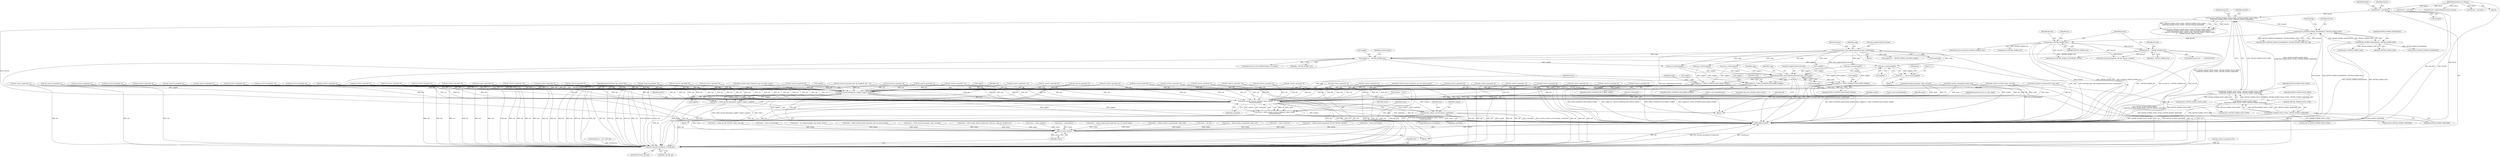digraph "0_linux_c70422f760c120480fee4de6c38804c72aa26bc1_12@array" {
"1000472" [label="(Call,cpu_to_be32(supp[0]))"];
"1000421" [label="(Call,memcpy(supp, nfsd_suppattrs[minorversion], sizeof(supp)))"];
"1000434" [label="(Call,supp[0] &= ~FATTR4_WORD0_ACL)"];
"1000316" [label="(Call,bmval0 &= ~FATTR4_WORD0_ACL)"];
"1000300" [label="(Call,bmval0 & FATTR4_WORD0_ACL)"];
"1000262" [label="(Call,bmval0 & (FATTR4_WORD0_FILEHANDLE | FATTR4_WORD0_FSID))"];
"1000233" [label="(Call,bmval0 & (FATTR4_WORD0_FILES_AVAIL | FATTR4_WORD0_FILES_FREE |\n\t\t\tFATTR4_WORD0_FILES_TOTAL | FATTR4_WORD0_MAXNAME))"];
"1000112" [label="(Call,bmval0 = bmval[0])"];
"1000107" [label="(MethodParameterIn,u32 *bmval)"];
"1000235" [label="(Call,FATTR4_WORD0_FILES_AVAIL | FATTR4_WORD0_FILES_FREE |\n\t\t\tFATTR4_WORD0_FILES_TOTAL | FATTR4_WORD0_MAXNAME)"];
"1000237" [label="(Call,FATTR4_WORD0_FILES_FREE |\n\t\t\tFATTR4_WORD0_FILES_TOTAL | FATTR4_WORD0_MAXNAME)"];
"1000239" [label="(Call,FATTR4_WORD0_FILES_TOTAL | FATTR4_WORD0_MAXNAME)"];
"1000264" [label="(Call,FATTR4_WORD0_FILEHANDLE | FATTR4_WORD0_FSID)"];
"1000468" [label="(Call,*p++ = cpu_to_be32(supp[0]))"];
"1001854" [label="(Call,memcpy(supp, nfsd_suppattrs[minorversion], sizeof(supp)))"];
"1001861" [label="(Call,supp[0] &= NFSD_SUPPATTR_EXCLCREAT_WORD0)"];
"1001878" [label="(Call,nfsd4_encode_bitmap(xdr, supp[0], supp[1], supp[2]))"];
"1001876" [label="(Call,status = nfsd4_encode_bitmap(xdr, supp[0], supp[1], supp[2]))"];
"1001950" [label="(Return,return status;)"];
"1001899" [label="(Call,nfsd4_encode_security_label(xdr, rqstp, context,\n\t\t\t\t\t\t\t\tcontextlen))"];
"1001897" [label="(Call,status = nfsd4_encode_security_label(xdr, rqstp, context,\n\t\t\t\t\t\t\t\tcontextlen))"];
"1001933" [label="(Call,security_release_secctx(context, contextlen))"];
"1001947" [label="(Call,xdr_truncate_encode(xdr, starting_len))"];
"1001866" [label="(Call,supp[1] &= NFSD_SUPPATTR_EXCLCREAT_WORD1)"];
"1001871" [label="(Call,supp[2] &= NFSD_SUPPATTR_EXCLCREAT_WORD2)"];
"1000432" [label="(Identifier,dentry)"];
"1000422" [label="(Identifier,supp)"];
"1001041" [label="(Call,xdr_reserve_space(xdr, 4))"];
"1001160" [label="(Call,xdr_reserve_space(xdr, 8))"];
"1000700" [label="(Call,bmval0 & FATTR4_WORD0_FSID)"];
"1000419" [label="(Block,)"];
"1001959" [label="(Call,status = nfserr_resource)"];
"1000686" [label="(Call,xdr_reserve_space(xdr, 4))"];
"1001183" [label="(Call,xdr_reserve_space(xdr, 8))"];
"1000387" [label="(Call,status = nfsd4_encode_bitmap(xdr, bmval0, bmval1, bmval2))"];
"1001931" [label="(ControlStructure,if (context))"];
"1001519" [label="(Call,xdr_reserve_space(xdr, 8))"];
"1001935" [label="(Identifier,contextlen)"];
"1000550" [label="(Call,status = nfserr_serverfault)"];
"1000233" [label="(Call,bmval0 & (FATTR4_WORD0_FILES_AVAIL | FATTR4_WORD0_FILES_FREE |\n\t\t\tFATTR4_WORD0_FILES_TOTAL | FATTR4_WORD0_MAXNAME))"];
"1000302" [label="(Identifier,FATTR4_WORD0_ACL)"];
"1000532" [label="(Call,xdr_reserve_space(xdr, 4))"];
"1001081" [label="(Call,xdr_reserve_space(xdr, fhp->fh_handle.fh_size + 4))"];
"1000243" [label="(Identifier,bmval1)"];
"1000448" [label="(Call,!supp[2])"];
"1000300" [label="(Call,bmval0 & FATTR4_WORD0_ACL)"];
"1000479" [label="(Identifier,p)"];
"1000406" [label="(Call,xdr_reserve_space(xdr, 4))"];
"1001870" [label="(Identifier,NFSD_SUPPATTR_EXCLCREAT_WORD1)"];
"1001451" [label="(Call,xdr_reserve_space(xdr, 8))"];
"1001861" [label="(Call,supp[0] &= NFSD_SUPPATTR_EXCLCREAT_WORD0)"];
"1001267" [label="(Call,xdr_reserve_space(xdr, 4))"];
"1001879" [label="(Identifier,xdr)"];
"1001950" [label="(Return,return status;)"];
"1000159" [label="(Call,*context = NULL)"];
"1000262" [label="(Call,bmval0 & (FATTR4_WORD0_FILEHANDLE | FATTR4_WORD0_FSID))"];
"1001933" [label="(Call,security_release_secctx(context, contextlen))"];
"1001417" [label="(Call,status = nfsd4_encode_user(xdr, rqstp, stat.uid))"];
"1000844" [label="(Call,xdr_reserve_space(xdr, 4))"];
"1000186" [label="(Call,SVC_NET(rqstp))"];
"1001331" [label="(Call,xdr_reserve_space(xdr, 8))"];
"1001862" [label="(Call,supp[0])"];
"1001878" [label="(Call,nfsd4_encode_bitmap(xdr, supp[0], supp[1], supp[2]))"];
"1001877" [label="(Identifier,status)"];
"1001880" [label="(Call,supp[0])"];
"1000341" [label="(Call,bmval0 & FATTR4_WORD0_SUPPORTED_ATTRS)"];
"1001876" [label="(Call,status = nfsd4_encode_bitmap(xdr, supp[0], supp[1], supp[2]))"];
"1000301" [label="(Identifier,bmval0)"];
"1000326" [label="(Call,status = nfserr_attrnotsupp)"];
"1001890" [label="(Identifier,status)"];
"1000434" [label="(Call,supp[0] &= ~FATTR4_WORD0_ACL)"];
"1001937" [label="(Identifier,acl)"];
"1001583" [label="(Call,xdr_reserve_space(xdr, 8))"];
"1001419" [label="(Call,nfsd4_encode_user(xdr, rqstp, stat.uid))"];
"1000103" [label="(MethodParameterIn,struct xdr_stream *xdr)"];
"1000886" [label="(Call,xdr_reserve_space(xdr, 4))"];
"1001344" [label="(Call,svc_max_payload(rqstp))"];
"1001856" [label="(Call,nfsd_suppattrs[minorversion])"];
"1000137" [label="(Call,starting_len = xdr->buf->len)"];
"1000234" [label="(Identifier,bmval0)"];
"1000124" [label="(Call,bmval2 = bmval[2])"];
"1000318" [label="(Identifier,~FATTR4_WORD0_ACL)"];
"1000261" [label="(Call,(bmval0 & (FATTR4_WORD0_FILEHANDLE | FATTR4_WORD0_FSID)) && !fhp)"];
"1001859" [label="(Call,sizeof(supp))"];
"1000452" [label="(Block,)"];
"1001897" [label="(Call,status = nfsd4_encode_security_label(xdr, rqstp, context,\n\t\t\t\t\t\t\t\tcontextlen))"];
"1001377" [label="(Call,xdr_reserve_space(xdr, 4))"];
"1000435" [label="(Call,supp[0])"];
"1001898" [label="(Identifier,status)"];
"1000268" [label="(Identifier,fhp)"];
"1000306" [label="(Call,nfsd4_get_nfs4_acl(rqstp, dentry, &acl))"];
"1000666" [label="(Call,xdr_reserve_space(xdr, 4))"];
"1000241" [label="(Identifier,FATTR4_WORD0_MAXNAME)"];
"1001678" [label="(Call,xdr_reserve_space(xdr, 12))"];
"1000513" [label="(Call,cpu_to_be32(supp[1]))"];
"1001309" [label="(Call,xdr_reserve_space(xdr, 8))"];
"1000311" [label="(ControlStructure,if (err == -EOPNOTSUPP))"];
"1001713" [label="(Call,xdr_reserve_space(xdr, 12))"];
"1000266" [label="(Identifier,FATTR4_WORD0_FSID)"];
"1001903" [label="(Identifier,contextlen)"];
"1001061" [label="(Call,xdr_reserve_space(xdr, 4))"];
"1001934" [label="(Identifier,context)"];
"1001833" [label="(Call,xdr_reserve_space(xdr, 4))"];
"1000521" [label="(Call,cpu_to_be32(supp[2]))"];
"1000646" [label="(Call,xdr_reserve_space(xdr, 4))"];
"1000286" [label="(Call,status = fh_compose(tempfh, exp, dentry, NULL))"];
"1001945" [label="(ControlStructure,if (status))"];
"1001611" [label="(Call,xdr_reserve_space(xdr, 12))"];
"1001872" [label="(Call,supp[2])"];
"1000473" [label="(Call,supp[0])"];
"1001963" [label="(MethodReturn,RET)"];
"1000299" [label="(ControlStructure,if (bmval0 & FATTR4_WORD0_ACL))"];
"1001206" [label="(Call,nfsd4_encode_fs_locations(xdr, rqstp, exp))"];
"1000428" [label="(ControlStructure,if (!IS_POSIXACL(dentry->d_inode)))"];
"1000113" [label="(Identifier,bmval0)"];
"1001949" [label="(Identifier,starting_len)"];
"1000240" [label="(Identifier,FATTR4_WORD0_FILES_TOTAL)"];
"1001947" [label="(Call,xdr_truncate_encode(xdr, starting_len))"];
"1000505" [label="(Call,cpu_to_be32(supp[0]))"];
"1000236" [label="(Identifier,FATTR4_WORD0_FILES_AVAIL)"];
"1001866" [label="(Call,supp[1] &= NFSD_SUPPATTR_EXCLCREAT_WORD1)"];
"1000822" [label="(Call,xdr_reserve_space(xdr, 4))"];
"1001900" [label="(Identifier,xdr)"];
"1000235" [label="(Call,FATTR4_WORD0_FILES_AVAIL | FATTR4_WORD0_FILES_FREE |\n\t\t\tFATTR4_WORD0_FILES_TOTAL | FATTR4_WORD0_MAXNAME)"];
"1000423" [label="(Call,nfsd_suppattrs[minorversion])"];
"1000488" [label="(Call,xdr_reserve_space(xdr, 16))"];
"1001854" [label="(Call,memcpy(supp, nfsd_suppattrs[minorversion], sizeof(supp)))"];
"1000472" [label="(Call,cpu_to_be32(supp[0]))"];
"1000316" [label="(Call,bmval0 &= ~FATTR4_WORD0_ACL)"];
"1000389" [label="(Call,nfsd4_encode_bitmap(xdr, bmval0, bmval1, bmval2))"];
"1000265" [label="(Identifier,FATTR4_WORD0_FILEHANDLE)"];
"1000421" [label="(Call,memcpy(supp, nfsd_suppattrs[minorversion], sizeof(supp)))"];
"1000305" [label="(Identifier,err)"];
"1000339" [label="(Identifier,bmval2)"];
"1001177" [label="(Call,bmval0 & FATTR4_WORD0_FILES_TOTAL)"];
"1000706" [label="(Call,xdr_reserve_space(xdr, 16))"];
"1001755" [label="(Call,xdr_reserve_space(xdr, 8))"];
"1000195" [label="(Call,nfsd_attrs_supported(minorversion, bmval))"];
"1000112" [label="(Call,bmval0 = bmval[0])"];
"1001116" [label="(Call,xdr_reserve_space(xdr, 8))"];
"1000438" [label="(Identifier,~FATTR4_WORD0_ACL)"];
"1001131" [label="(Call,bmval0 & FATTR4_WORD0_FILES_AVAIL)"];
"1000480" [label="(Call,cpu_to_be32(supp[1]))"];
"1001803" [label="(Call,nfsd4_encode_layout_types(xdr, exp->ex_layout_types))"];
"1001551" [label="(Call,xdr_reserve_space(xdr, 8))"];
"1001816" [label="(Call,status = nfsd4_encode_layout_types(xdr, exp->ex_layout_types))"];
"1001902" [label="(Identifier,context)"];
"1001322" [label="(Call,svc_max_payload(rqstp))"];
"1001137" [label="(Call,xdr_reserve_space(xdr, 8))"];
"1001951" [label="(Identifier,status)"];
"1001433" [label="(Call,status = nfsd4_encode_group(xdr, rqstp, stat.gid))"];
"1000469" [label="(Call,*p++)"];
"1001646" [label="(Call,xdr_reserve_space(xdr, 12))"];
"1000237" [label="(Call,FATTR4_WORD0_FILES_FREE |\n\t\t\tFATTR4_WORD0_FILES_TOTAL | FATTR4_WORD0_MAXNAME)"];
"1001948" [label="(Identifier,xdr)"];
"1000455" [label="(Call,xdr_reserve_space(xdr, 12))"];
"1001001" [label="(Call,xdr_reserve_space(xdr, 4))"];
"1001883" [label="(Call,supp[1])"];
"1001863" [label="(Identifier,supp)"];
"1001281" [label="(Call,bmval0 & FATTR4_WORD0_MAXNAME)"];
"1001871" [label="(Call,supp[2] &= NFSD_SUPPATTR_EXCLCREAT_WORD2)"];
"1000205" [label="(Call,status = fattr_handle_absent_fs(&bmval0, &bmval1, &bmval2, &rdattr_err))"];
"1001867" [label="(Call,supp[1])"];
"1001905" [label="(Identifier,status)"];
"1001901" [label="(Identifier,rqstp)"];
"1001435" [label="(Call,nfsd4_encode_group(xdr, rqstp, stat.gid))"];
"1001154" [label="(Call,bmval0 & FATTR4_WORD0_FILES_FREE)"];
"1000858" [label="(Call,bmval0 & FATTR4_WORD0_ACL)"];
"1000238" [label="(Identifier,FATTR4_WORD0_FILES_FREE)"];
"1001873" [label="(Identifier,supp)"];
"1001865" [label="(Identifier,NFSD_SUPPATTR_EXCLCREAT_WORD0)"];
"1001855" [label="(Identifier,supp)"];
"1000602" [label="(Call,xdr_reserve_space(xdr, 8))"];
"1001021" [label="(Call,xdr_reserve_space(xdr, 4))"];
"1000317" [label="(Identifier,bmval0)"];
"1000567" [label="(Call,xdr_reserve_space(xdr, 4))"];
"1001818" [label="(Call,nfsd4_encode_layout_types(xdr, exp->ex_layout_types))"];
"1000958" [label="(Call,nfsd4_encode_aclname(xdr, rqstp, ace))"];
"1001487" [label="(Call,xdr_reserve_space(xdr, 8))"];
"1001353" [label="(Call,xdr_reserve_space(xdr, 4))"];
"1000442" [label="(Call,supp[2] &= ~FATTR4_WORD2_SECURITY_LABEL)"];
"1000276" [label="(Call,status = nfserr_jukebox)"];
"1000232" [label="(Call,(bmval0 & (FATTR4_WORD0_FILES_AVAIL | FATTR4_WORD0_FILES_FREE |\n\t\t\tFATTR4_WORD0_FILES_TOTAL | FATTR4_WORD0_MAXNAME)) ||\n\t    (bmval1 & (FATTR4_WORD1_SPACE_AVAIL | FATTR4_WORD1_SPACE_FREE |\n\t\t       FATTR4_WORD1_SPACE_TOTAL)))"];
"1000118" [label="(Call,bmval1 = bmval[1])"];
"1000119" [label="(Identifier,bmval1)"];
"1001220" [label="(Call,xdr_reserve_space(xdr, 4))"];
"1001397" [label="(Call,xdr_reserve_space(xdr, 4))"];
"1000973" [label="(Call,xdr_reserve_space(xdr, 4))"];
"1000114" [label="(Call,bmval[0])"];
"1000441" [label="(Identifier,contextsupport)"];
"1000264" [label="(Call,FATTR4_WORD0_FILEHANDLE | FATTR4_WORD0_FSID)"];
"1000107" [label="(MethodParameterIn,u32 *bmval)"];
"1001899" [label="(Call,nfsd4_encode_security_label(xdr, rqstp, context,\n\t\t\t\t\t\t\t\tcontextlen))"];
"1001953" [label="(Call,status = nfserrno(err))"];
"1001896" [label="(Block,)"];
"1001075" [label="(Call,bmval0 & FATTR4_WORD0_FILEHANDLE)"];
"1001801" [label="(Call,status = nfsd4_encode_layout_types(xdr, exp->ex_layout_types))"];
"1000468" [label="(Call,*p++ = cpu_to_be32(supp[0]))"];
"1001868" [label="(Identifier,supp)"];
"1000263" [label="(Identifier,bmval0)"];
"1000426" [label="(Call,sizeof(supp))"];
"1001204" [label="(Call,status = nfsd4_encode_fs_locations(xdr, rqstp, exp))"];
"1001886" [label="(Call,supp[2])"];
"1001875" [label="(Identifier,NFSD_SUPPATTR_EXCLCREAT_WORD2)"];
"1001287" [label="(Call,xdr_reserve_space(xdr, 4))"];
"1001240" [label="(Call,xdr_reserve_space(xdr, 8))"];
"1000625" [label="(Call,xdr_reserve_space(xdr, 8))"];
"1001852" [label="(Block,)"];
"1000802" [label="(Call,xdr_reserve_space(xdr, 4))"];
"1000108" [label="(MethodParameterIn,struct svc_rqst *rqstp)"];
"1001927" [label="(Call,status = nfs_ok)"];
"1000870" [label="(Call,xdr_reserve_space(xdr, 4))"];
"1000956" [label="(Call,status = nfsd4_encode_aclname(xdr, rqstp, ace))"];
"1000239" [label="(Call,FATTR4_WORD0_FILES_TOTAL | FATTR4_WORD0_MAXNAME)"];
"1000921" [label="(Call,xdr_reserve_space(xdr, 4*3))"];
"1000110" [label="(Block,)"];
"1000472" -> "1000468"  [label="AST: "];
"1000472" -> "1000473"  [label="CFG: "];
"1000473" -> "1000472"  [label="AST: "];
"1000468" -> "1000472"  [label="CFG: "];
"1000472" -> "1001963"  [label="DDG: supp[0]"];
"1000472" -> "1000468"  [label="DDG: supp[0]"];
"1000421" -> "1000472"  [label="DDG: supp"];
"1000434" -> "1000472"  [label="DDG: supp[0]"];
"1000472" -> "1001854"  [label="DDG: supp[0]"];
"1000472" -> "1001861"  [label="DDG: supp[0]"];
"1000421" -> "1000419"  [label="AST: "];
"1000421" -> "1000426"  [label="CFG: "];
"1000422" -> "1000421"  [label="AST: "];
"1000423" -> "1000421"  [label="AST: "];
"1000426" -> "1000421"  [label="AST: "];
"1000432" -> "1000421"  [label="CFG: "];
"1000421" -> "1001963"  [label="DDG: nfsd_suppattrs[minorversion]"];
"1000421" -> "1001963"  [label="DDG: supp"];
"1000421" -> "1001963"  [label="DDG: memcpy(supp, nfsd_suppattrs[minorversion], sizeof(supp))"];
"1000421" -> "1000434"  [label="DDG: supp"];
"1000421" -> "1000442"  [label="DDG: supp"];
"1000421" -> "1000448"  [label="DDG: supp"];
"1000421" -> "1000480"  [label="DDG: supp"];
"1000421" -> "1000505"  [label="DDG: supp"];
"1000421" -> "1000513"  [label="DDG: supp"];
"1000421" -> "1000521"  [label="DDG: supp"];
"1000421" -> "1001854"  [label="DDG: nfsd_suppattrs[minorversion]"];
"1000434" -> "1000428"  [label="AST: "];
"1000434" -> "1000438"  [label="CFG: "];
"1000435" -> "1000434"  [label="AST: "];
"1000438" -> "1000434"  [label="AST: "];
"1000441" -> "1000434"  [label="CFG: "];
"1000434" -> "1001963"  [label="DDG: ~FATTR4_WORD0_ACL"];
"1000434" -> "1001963"  [label="DDG: supp[0] &= ~FATTR4_WORD0_ACL"];
"1000434" -> "1001963"  [label="DDG: supp[0]"];
"1000316" -> "1000434"  [label="DDG: ~FATTR4_WORD0_ACL"];
"1000434" -> "1000505"  [label="DDG: supp[0]"];
"1000316" -> "1000311"  [label="AST: "];
"1000316" -> "1000318"  [label="CFG: "];
"1000317" -> "1000316"  [label="AST: "];
"1000318" -> "1000316"  [label="AST: "];
"1000339" -> "1000316"  [label="CFG: "];
"1000316" -> "1001963"  [label="DDG: ~FATTR4_WORD0_ACL"];
"1000316" -> "1001963"  [label="DDG: bmval0 &= ~FATTR4_WORD0_ACL"];
"1000316" -> "1001963"  [label="DDG: bmval0"];
"1000300" -> "1000316"  [label="DDG: bmval0"];
"1000316" -> "1000341"  [label="DDG: bmval0"];
"1000316" -> "1000389"  [label="DDG: bmval0"];
"1000300" -> "1000299"  [label="AST: "];
"1000300" -> "1000302"  [label="CFG: "];
"1000301" -> "1000300"  [label="AST: "];
"1000302" -> "1000300"  [label="AST: "];
"1000305" -> "1000300"  [label="CFG: "];
"1000339" -> "1000300"  [label="CFG: "];
"1000300" -> "1001963"  [label="DDG: bmval0"];
"1000300" -> "1001963"  [label="DDG: FATTR4_WORD0_ACL"];
"1000300" -> "1001963"  [label="DDG: bmval0 & FATTR4_WORD0_ACL"];
"1000262" -> "1000300"  [label="DDG: bmval0"];
"1000300" -> "1000341"  [label="DDG: bmval0"];
"1000300" -> "1000389"  [label="DDG: bmval0"];
"1000300" -> "1000858"  [label="DDG: FATTR4_WORD0_ACL"];
"1000262" -> "1000261"  [label="AST: "];
"1000262" -> "1000264"  [label="CFG: "];
"1000263" -> "1000262"  [label="AST: "];
"1000264" -> "1000262"  [label="AST: "];
"1000268" -> "1000262"  [label="CFG: "];
"1000261" -> "1000262"  [label="CFG: "];
"1000262" -> "1001963"  [label="DDG: bmval0"];
"1000262" -> "1001963"  [label="DDG: FATTR4_WORD0_FILEHANDLE | FATTR4_WORD0_FSID"];
"1000262" -> "1000261"  [label="DDG: bmval0"];
"1000262" -> "1000261"  [label="DDG: FATTR4_WORD0_FILEHANDLE | FATTR4_WORD0_FSID"];
"1000233" -> "1000262"  [label="DDG: bmval0"];
"1000264" -> "1000262"  [label="DDG: FATTR4_WORD0_FILEHANDLE"];
"1000264" -> "1000262"  [label="DDG: FATTR4_WORD0_FSID"];
"1000233" -> "1000232"  [label="AST: "];
"1000233" -> "1000235"  [label="CFG: "];
"1000234" -> "1000233"  [label="AST: "];
"1000235" -> "1000233"  [label="AST: "];
"1000243" -> "1000233"  [label="CFG: "];
"1000232" -> "1000233"  [label="CFG: "];
"1000233" -> "1001963"  [label="DDG: FATTR4_WORD0_FILES_AVAIL | FATTR4_WORD0_FILES_FREE |\n\t\t\tFATTR4_WORD0_FILES_TOTAL | FATTR4_WORD0_MAXNAME"];
"1000233" -> "1001963"  [label="DDG: bmval0"];
"1000233" -> "1000232"  [label="DDG: bmval0"];
"1000233" -> "1000232"  [label="DDG: FATTR4_WORD0_FILES_AVAIL | FATTR4_WORD0_FILES_FREE |\n\t\t\tFATTR4_WORD0_FILES_TOTAL | FATTR4_WORD0_MAXNAME"];
"1000112" -> "1000233"  [label="DDG: bmval0"];
"1000235" -> "1000233"  [label="DDG: FATTR4_WORD0_FILES_AVAIL"];
"1000235" -> "1000233"  [label="DDG: FATTR4_WORD0_FILES_FREE |\n\t\t\tFATTR4_WORD0_FILES_TOTAL | FATTR4_WORD0_MAXNAME"];
"1000112" -> "1000110"  [label="AST: "];
"1000112" -> "1000114"  [label="CFG: "];
"1000113" -> "1000112"  [label="AST: "];
"1000114" -> "1000112"  [label="AST: "];
"1000119" -> "1000112"  [label="CFG: "];
"1000112" -> "1001963"  [label="DDG: bmval[0]"];
"1000112" -> "1001963"  [label="DDG: bmval0"];
"1000107" -> "1000112"  [label="DDG: bmval"];
"1000107" -> "1000102"  [label="AST: "];
"1000107" -> "1001963"  [label="DDG: bmval"];
"1000107" -> "1000118"  [label="DDG: bmval"];
"1000107" -> "1000124"  [label="DDG: bmval"];
"1000107" -> "1000195"  [label="DDG: bmval"];
"1000235" -> "1000237"  [label="CFG: "];
"1000236" -> "1000235"  [label="AST: "];
"1000237" -> "1000235"  [label="AST: "];
"1000235" -> "1001963"  [label="DDG: FATTR4_WORD0_FILES_FREE |\n\t\t\tFATTR4_WORD0_FILES_TOTAL | FATTR4_WORD0_MAXNAME"];
"1000235" -> "1001963"  [label="DDG: FATTR4_WORD0_FILES_AVAIL"];
"1000237" -> "1000235"  [label="DDG: FATTR4_WORD0_FILES_FREE"];
"1000237" -> "1000235"  [label="DDG: FATTR4_WORD0_FILES_TOTAL | FATTR4_WORD0_MAXNAME"];
"1000235" -> "1001131"  [label="DDG: FATTR4_WORD0_FILES_AVAIL"];
"1000237" -> "1000239"  [label="CFG: "];
"1000238" -> "1000237"  [label="AST: "];
"1000239" -> "1000237"  [label="AST: "];
"1000237" -> "1001963"  [label="DDG: FATTR4_WORD0_FILES_TOTAL | FATTR4_WORD0_MAXNAME"];
"1000237" -> "1001963"  [label="DDG: FATTR4_WORD0_FILES_FREE"];
"1000239" -> "1000237"  [label="DDG: FATTR4_WORD0_FILES_TOTAL"];
"1000239" -> "1000237"  [label="DDG: FATTR4_WORD0_MAXNAME"];
"1000237" -> "1001154"  [label="DDG: FATTR4_WORD0_FILES_FREE"];
"1000239" -> "1000241"  [label="CFG: "];
"1000240" -> "1000239"  [label="AST: "];
"1000241" -> "1000239"  [label="AST: "];
"1000239" -> "1001963"  [label="DDG: FATTR4_WORD0_FILES_TOTAL"];
"1000239" -> "1001963"  [label="DDG: FATTR4_WORD0_MAXNAME"];
"1000239" -> "1001177"  [label="DDG: FATTR4_WORD0_FILES_TOTAL"];
"1000239" -> "1001281"  [label="DDG: FATTR4_WORD0_MAXNAME"];
"1000264" -> "1000266"  [label="CFG: "];
"1000265" -> "1000264"  [label="AST: "];
"1000266" -> "1000264"  [label="AST: "];
"1000264" -> "1001963"  [label="DDG: FATTR4_WORD0_FILEHANDLE"];
"1000264" -> "1001963"  [label="DDG: FATTR4_WORD0_FSID"];
"1000264" -> "1000700"  [label="DDG: FATTR4_WORD0_FSID"];
"1000264" -> "1001075"  [label="DDG: FATTR4_WORD0_FILEHANDLE"];
"1000468" -> "1000452"  [label="AST: "];
"1000469" -> "1000468"  [label="AST: "];
"1000479" -> "1000468"  [label="CFG: "];
"1000468" -> "1001963"  [label="DDG: cpu_to_be32(supp[0])"];
"1001854" -> "1001852"  [label="AST: "];
"1001854" -> "1001859"  [label="CFG: "];
"1001855" -> "1001854"  [label="AST: "];
"1001856" -> "1001854"  [label="AST: "];
"1001859" -> "1001854"  [label="AST: "];
"1001863" -> "1001854"  [label="CFG: "];
"1001854" -> "1001963"  [label="DDG: nfsd_suppattrs[minorversion]"];
"1001854" -> "1001963"  [label="DDG: supp"];
"1001854" -> "1001963"  [label="DDG: memcpy(supp, nfsd_suppattrs[minorversion], sizeof(supp))"];
"1000505" -> "1001854"  [label="DDG: supp[0]"];
"1000448" -> "1001854"  [label="DDG: supp[2]"];
"1000480" -> "1001854"  [label="DDG: supp[1]"];
"1000521" -> "1001854"  [label="DDG: supp[2]"];
"1000513" -> "1001854"  [label="DDG: supp[1]"];
"1001854" -> "1001861"  [label="DDG: supp"];
"1001854" -> "1001866"  [label="DDG: supp"];
"1001854" -> "1001871"  [label="DDG: supp"];
"1001854" -> "1001878"  [label="DDG: supp"];
"1001861" -> "1001852"  [label="AST: "];
"1001861" -> "1001865"  [label="CFG: "];
"1001862" -> "1001861"  [label="AST: "];
"1001865" -> "1001861"  [label="AST: "];
"1001868" -> "1001861"  [label="CFG: "];
"1001861" -> "1001963"  [label="DDG: NFSD_SUPPATTR_EXCLCREAT_WORD0"];
"1001861" -> "1001963"  [label="DDG: supp[0] &= NFSD_SUPPATTR_EXCLCREAT_WORD0"];
"1000505" -> "1001861"  [label="DDG: supp[0]"];
"1001861" -> "1001878"  [label="DDG: supp[0]"];
"1001878" -> "1001876"  [label="AST: "];
"1001878" -> "1001886"  [label="CFG: "];
"1001879" -> "1001878"  [label="AST: "];
"1001880" -> "1001878"  [label="AST: "];
"1001883" -> "1001878"  [label="AST: "];
"1001886" -> "1001878"  [label="AST: "];
"1001876" -> "1001878"  [label="CFG: "];
"1001878" -> "1001963"  [label="DDG: supp[1]"];
"1001878" -> "1001963"  [label="DDG: xdr"];
"1001878" -> "1001963"  [label="DDG: supp[0]"];
"1001878" -> "1001963"  [label="DDG: supp[2]"];
"1001878" -> "1001876"  [label="DDG: xdr"];
"1001878" -> "1001876"  [label="DDG: supp[0]"];
"1001878" -> "1001876"  [label="DDG: supp[1]"];
"1001878" -> "1001876"  [label="DDG: supp[2]"];
"1001487" -> "1001878"  [label="DDG: xdr"];
"1001331" -> "1001878"  [label="DDG: xdr"];
"1001287" -> "1001878"  [label="DDG: xdr"];
"1001240" -> "1001878"  [label="DDG: xdr"];
"1001713" -> "1001878"  [label="DDG: xdr"];
"1000455" -> "1001878"  [label="DDG: xdr"];
"1001061" -> "1001878"  [label="DDG: xdr"];
"1001220" -> "1001878"  [label="DDG: xdr"];
"1001451" -> "1001878"  [label="DDG: xdr"];
"1001435" -> "1001878"  [label="DDG: xdr"];
"1001803" -> "1001878"  [label="DDG: xdr"];
"1000532" -> "1001878"  [label="DDG: xdr"];
"1001678" -> "1001878"  [label="DDG: xdr"];
"1001818" -> "1001878"  [label="DDG: xdr"];
"1001267" -> "1001878"  [label="DDG: xdr"];
"1001755" -> "1001878"  [label="DDG: xdr"];
"1000625" -> "1001878"  [label="DDG: xdr"];
"1000488" -> "1001878"  [label="DDG: xdr"];
"1001519" -> "1001878"  [label="DDG: xdr"];
"1000567" -> "1001878"  [label="DDG: xdr"];
"1000802" -> "1001878"  [label="DDG: xdr"];
"1000646" -> "1001878"  [label="DDG: xdr"];
"1000870" -> "1001878"  [label="DDG: xdr"];
"1000406" -> "1001878"  [label="DDG: xdr"];
"1001041" -> "1001878"  [label="DDG: xdr"];
"1000973" -> "1001878"  [label="DDG: xdr"];
"1001611" -> "1001878"  [label="DDG: xdr"];
"1000822" -> "1001878"  [label="DDG: xdr"];
"1000886" -> "1001878"  [label="DDG: xdr"];
"1001137" -> "1001878"  [label="DDG: xdr"];
"1001833" -> "1001878"  [label="DDG: xdr"];
"1000686" -> "1001878"  [label="DDG: xdr"];
"1001353" -> "1001878"  [label="DDG: xdr"];
"1001183" -> "1001878"  [label="DDG: xdr"];
"1001160" -> "1001878"  [label="DDG: xdr"];
"1001583" -> "1001878"  [label="DDG: xdr"];
"1001646" -> "1001878"  [label="DDG: xdr"];
"1001397" -> "1001878"  [label="DDG: xdr"];
"1001309" -> "1001878"  [label="DDG: xdr"];
"1001001" -> "1001878"  [label="DDG: xdr"];
"1000602" -> "1001878"  [label="DDG: xdr"];
"1000706" -> "1001878"  [label="DDG: xdr"];
"1001206" -> "1001878"  [label="DDG: xdr"];
"1000958" -> "1001878"  [label="DDG: xdr"];
"1001021" -> "1001878"  [label="DDG: xdr"];
"1000844" -> "1001878"  [label="DDG: xdr"];
"1001419" -> "1001878"  [label="DDG: xdr"];
"1001377" -> "1001878"  [label="DDG: xdr"];
"1001116" -> "1001878"  [label="DDG: xdr"];
"1001081" -> "1001878"  [label="DDG: xdr"];
"1001551" -> "1001878"  [label="DDG: xdr"];
"1000666" -> "1001878"  [label="DDG: xdr"];
"1000103" -> "1001878"  [label="DDG: xdr"];
"1001866" -> "1001878"  [label="DDG: supp[1]"];
"1001871" -> "1001878"  [label="DDG: supp[2]"];
"1001878" -> "1001899"  [label="DDG: xdr"];
"1001878" -> "1001947"  [label="DDG: xdr"];
"1001876" -> "1001852"  [label="AST: "];
"1001877" -> "1001876"  [label="AST: "];
"1001890" -> "1001876"  [label="CFG: "];
"1001876" -> "1001963"  [label="DDG: status"];
"1001876" -> "1001963"  [label="DDG: nfsd4_encode_bitmap(xdr, supp[0], supp[1], supp[2])"];
"1001876" -> "1001950"  [label="DDG: status"];
"1001950" -> "1000110"  [label="AST: "];
"1001950" -> "1001951"  [label="CFG: "];
"1001951" -> "1001950"  [label="AST: "];
"1001963" -> "1001950"  [label="CFG: "];
"1001950" -> "1001963"  [label="DDG: <RET>"];
"1001951" -> "1001950"  [label="DDG: status"];
"1001204" -> "1001950"  [label="DDG: status"];
"1001953" -> "1001950"  [label="DDG: status"];
"1000286" -> "1001950"  [label="DDG: status"];
"1001417" -> "1001950"  [label="DDG: status"];
"1000205" -> "1001950"  [label="DDG: status"];
"1000956" -> "1001950"  [label="DDG: status"];
"1000387" -> "1001950"  [label="DDG: status"];
"1001927" -> "1001950"  [label="DDG: status"];
"1000276" -> "1001950"  [label="DDG: status"];
"1001897" -> "1001950"  [label="DDG: status"];
"1001433" -> "1001950"  [label="DDG: status"];
"1001816" -> "1001950"  [label="DDG: status"];
"1001801" -> "1001950"  [label="DDG: status"];
"1000550" -> "1001950"  [label="DDG: status"];
"1000326" -> "1001950"  [label="DDG: status"];
"1001959" -> "1001950"  [label="DDG: status"];
"1001899" -> "1001897"  [label="AST: "];
"1001899" -> "1001903"  [label="CFG: "];
"1001900" -> "1001899"  [label="AST: "];
"1001901" -> "1001899"  [label="AST: "];
"1001902" -> "1001899"  [label="AST: "];
"1001903" -> "1001899"  [label="AST: "];
"1001897" -> "1001899"  [label="CFG: "];
"1001899" -> "1001963"  [label="DDG: context"];
"1001899" -> "1001963"  [label="DDG: rqstp"];
"1001899" -> "1001963"  [label="DDG: contextlen"];
"1001899" -> "1001963"  [label="DDG: xdr"];
"1001899" -> "1001897"  [label="DDG: xdr"];
"1001899" -> "1001897"  [label="DDG: rqstp"];
"1001899" -> "1001897"  [label="DDG: context"];
"1001899" -> "1001897"  [label="DDG: contextlen"];
"1001487" -> "1001899"  [label="DDG: xdr"];
"1001331" -> "1001899"  [label="DDG: xdr"];
"1001287" -> "1001899"  [label="DDG: xdr"];
"1001713" -> "1001899"  [label="DDG: xdr"];
"1000455" -> "1001899"  [label="DDG: xdr"];
"1001061" -> "1001899"  [label="DDG: xdr"];
"1001220" -> "1001899"  [label="DDG: xdr"];
"1001451" -> "1001899"  [label="DDG: xdr"];
"1001435" -> "1001899"  [label="DDG: xdr"];
"1001435" -> "1001899"  [label="DDG: rqstp"];
"1001803" -> "1001899"  [label="DDG: xdr"];
"1000532" -> "1001899"  [label="DDG: xdr"];
"1001678" -> "1001899"  [label="DDG: xdr"];
"1001818" -> "1001899"  [label="DDG: xdr"];
"1001267" -> "1001899"  [label="DDG: xdr"];
"1001755" -> "1001899"  [label="DDG: xdr"];
"1000625" -> "1001899"  [label="DDG: xdr"];
"1000488" -> "1001899"  [label="DDG: xdr"];
"1001519" -> "1001899"  [label="DDG: xdr"];
"1000567" -> "1001899"  [label="DDG: xdr"];
"1000802" -> "1001899"  [label="DDG: xdr"];
"1000646" -> "1001899"  [label="DDG: xdr"];
"1000870" -> "1001899"  [label="DDG: xdr"];
"1000406" -> "1001899"  [label="DDG: xdr"];
"1001041" -> "1001899"  [label="DDG: xdr"];
"1000973" -> "1001899"  [label="DDG: xdr"];
"1001611" -> "1001899"  [label="DDG: xdr"];
"1000822" -> "1001899"  [label="DDG: xdr"];
"1000886" -> "1001899"  [label="DDG: xdr"];
"1001137" -> "1001899"  [label="DDG: xdr"];
"1001833" -> "1001899"  [label="DDG: xdr"];
"1000686" -> "1001899"  [label="DDG: xdr"];
"1001353" -> "1001899"  [label="DDG: xdr"];
"1001183" -> "1001899"  [label="DDG: xdr"];
"1001240" -> "1001899"  [label="DDG: xdr"];
"1001160" -> "1001899"  [label="DDG: xdr"];
"1001583" -> "1001899"  [label="DDG: xdr"];
"1001646" -> "1001899"  [label="DDG: xdr"];
"1001397" -> "1001899"  [label="DDG: xdr"];
"1001309" -> "1001899"  [label="DDG: xdr"];
"1001001" -> "1001899"  [label="DDG: xdr"];
"1000602" -> "1001899"  [label="DDG: xdr"];
"1000706" -> "1001899"  [label="DDG: xdr"];
"1001206" -> "1001899"  [label="DDG: xdr"];
"1001206" -> "1001899"  [label="DDG: rqstp"];
"1000958" -> "1001899"  [label="DDG: xdr"];
"1000958" -> "1001899"  [label="DDG: rqstp"];
"1001021" -> "1001899"  [label="DDG: xdr"];
"1000844" -> "1001899"  [label="DDG: xdr"];
"1001419" -> "1001899"  [label="DDG: xdr"];
"1001419" -> "1001899"  [label="DDG: rqstp"];
"1001377" -> "1001899"  [label="DDG: xdr"];
"1001116" -> "1001899"  [label="DDG: xdr"];
"1001081" -> "1001899"  [label="DDG: xdr"];
"1001551" -> "1001899"  [label="DDG: xdr"];
"1000666" -> "1001899"  [label="DDG: xdr"];
"1000103" -> "1001899"  [label="DDG: xdr"];
"1000186" -> "1001899"  [label="DDG: rqstp"];
"1000306" -> "1001899"  [label="DDG: rqstp"];
"1001344" -> "1001899"  [label="DDG: rqstp"];
"1001322" -> "1001899"  [label="DDG: rqstp"];
"1000108" -> "1001899"  [label="DDG: rqstp"];
"1000159" -> "1001899"  [label="DDG: context"];
"1001899" -> "1001933"  [label="DDG: context"];
"1001899" -> "1001933"  [label="DDG: contextlen"];
"1001899" -> "1001947"  [label="DDG: xdr"];
"1001897" -> "1001896"  [label="AST: "];
"1001898" -> "1001897"  [label="AST: "];
"1001905" -> "1001897"  [label="CFG: "];
"1001897" -> "1001963"  [label="DDG: nfsd4_encode_security_label(xdr, rqstp, context,\n\t\t\t\t\t\t\t\tcontextlen)"];
"1001897" -> "1001963"  [label="DDG: status"];
"1001933" -> "1001931"  [label="AST: "];
"1001933" -> "1001935"  [label="CFG: "];
"1001934" -> "1001933"  [label="AST: "];
"1001935" -> "1001933"  [label="AST: "];
"1001937" -> "1001933"  [label="CFG: "];
"1001933" -> "1001963"  [label="DDG: context"];
"1001933" -> "1001963"  [label="DDG: contextlen"];
"1001933" -> "1001963"  [label="DDG: security_release_secctx(context, contextlen)"];
"1000159" -> "1001933"  [label="DDG: context"];
"1001947" -> "1001945"  [label="AST: "];
"1001947" -> "1001949"  [label="CFG: "];
"1001948" -> "1001947"  [label="AST: "];
"1001949" -> "1001947"  [label="AST: "];
"1001951" -> "1001947"  [label="CFG: "];
"1001947" -> "1001963"  [label="DDG: starting_len"];
"1001947" -> "1001963"  [label="DDG: xdr"];
"1001947" -> "1001963"  [label="DDG: xdr_truncate_encode(xdr, starting_len)"];
"1001487" -> "1001947"  [label="DDG: xdr"];
"1001331" -> "1001947"  [label="DDG: xdr"];
"1001287" -> "1001947"  [label="DDG: xdr"];
"1001713" -> "1001947"  [label="DDG: xdr"];
"1000921" -> "1001947"  [label="DDG: xdr"];
"1000455" -> "1001947"  [label="DDG: xdr"];
"1001061" -> "1001947"  [label="DDG: xdr"];
"1001220" -> "1001947"  [label="DDG: xdr"];
"1001451" -> "1001947"  [label="DDG: xdr"];
"1001435" -> "1001947"  [label="DDG: xdr"];
"1001803" -> "1001947"  [label="DDG: xdr"];
"1000532" -> "1001947"  [label="DDG: xdr"];
"1001678" -> "1001947"  [label="DDG: xdr"];
"1001818" -> "1001947"  [label="DDG: xdr"];
"1001267" -> "1001947"  [label="DDG: xdr"];
"1001755" -> "1001947"  [label="DDG: xdr"];
"1000625" -> "1001947"  [label="DDG: xdr"];
"1000488" -> "1001947"  [label="DDG: xdr"];
"1001519" -> "1001947"  [label="DDG: xdr"];
"1000567" -> "1001947"  [label="DDG: xdr"];
"1000802" -> "1001947"  [label="DDG: xdr"];
"1000646" -> "1001947"  [label="DDG: xdr"];
"1000870" -> "1001947"  [label="DDG: xdr"];
"1000406" -> "1001947"  [label="DDG: xdr"];
"1001041" -> "1001947"  [label="DDG: xdr"];
"1000973" -> "1001947"  [label="DDG: xdr"];
"1001611" -> "1001947"  [label="DDG: xdr"];
"1000822" -> "1001947"  [label="DDG: xdr"];
"1000886" -> "1001947"  [label="DDG: xdr"];
"1001137" -> "1001947"  [label="DDG: xdr"];
"1001833" -> "1001947"  [label="DDG: xdr"];
"1000686" -> "1001947"  [label="DDG: xdr"];
"1001353" -> "1001947"  [label="DDG: xdr"];
"1001183" -> "1001947"  [label="DDG: xdr"];
"1001240" -> "1001947"  [label="DDG: xdr"];
"1001160" -> "1001947"  [label="DDG: xdr"];
"1001583" -> "1001947"  [label="DDG: xdr"];
"1001646" -> "1001947"  [label="DDG: xdr"];
"1001397" -> "1001947"  [label="DDG: xdr"];
"1001309" -> "1001947"  [label="DDG: xdr"];
"1000389" -> "1001947"  [label="DDG: xdr"];
"1001001" -> "1001947"  [label="DDG: xdr"];
"1000602" -> "1001947"  [label="DDG: xdr"];
"1000706" -> "1001947"  [label="DDG: xdr"];
"1001206" -> "1001947"  [label="DDG: xdr"];
"1000958" -> "1001947"  [label="DDG: xdr"];
"1001021" -> "1001947"  [label="DDG: xdr"];
"1000844" -> "1001947"  [label="DDG: xdr"];
"1001419" -> "1001947"  [label="DDG: xdr"];
"1001377" -> "1001947"  [label="DDG: xdr"];
"1001116" -> "1001947"  [label="DDG: xdr"];
"1001081" -> "1001947"  [label="DDG: xdr"];
"1001551" -> "1001947"  [label="DDG: xdr"];
"1000666" -> "1001947"  [label="DDG: xdr"];
"1000103" -> "1001947"  [label="DDG: xdr"];
"1000137" -> "1001947"  [label="DDG: starting_len"];
"1001866" -> "1001852"  [label="AST: "];
"1001866" -> "1001870"  [label="CFG: "];
"1001867" -> "1001866"  [label="AST: "];
"1001870" -> "1001866"  [label="AST: "];
"1001873" -> "1001866"  [label="CFG: "];
"1001866" -> "1001963"  [label="DDG: NFSD_SUPPATTR_EXCLCREAT_WORD1"];
"1001866" -> "1001963"  [label="DDG: supp[1] &= NFSD_SUPPATTR_EXCLCREAT_WORD1"];
"1000513" -> "1001866"  [label="DDG: supp[1]"];
"1000480" -> "1001866"  [label="DDG: supp[1]"];
"1001871" -> "1001852"  [label="AST: "];
"1001871" -> "1001875"  [label="CFG: "];
"1001872" -> "1001871"  [label="AST: "];
"1001875" -> "1001871"  [label="AST: "];
"1001877" -> "1001871"  [label="CFG: "];
"1001871" -> "1001963"  [label="DDG: NFSD_SUPPATTR_EXCLCREAT_WORD2"];
"1001871" -> "1001963"  [label="DDG: supp[2] &= NFSD_SUPPATTR_EXCLCREAT_WORD2"];
"1000521" -> "1001871"  [label="DDG: supp[2]"];
"1000448" -> "1001871"  [label="DDG: supp[2]"];
}
